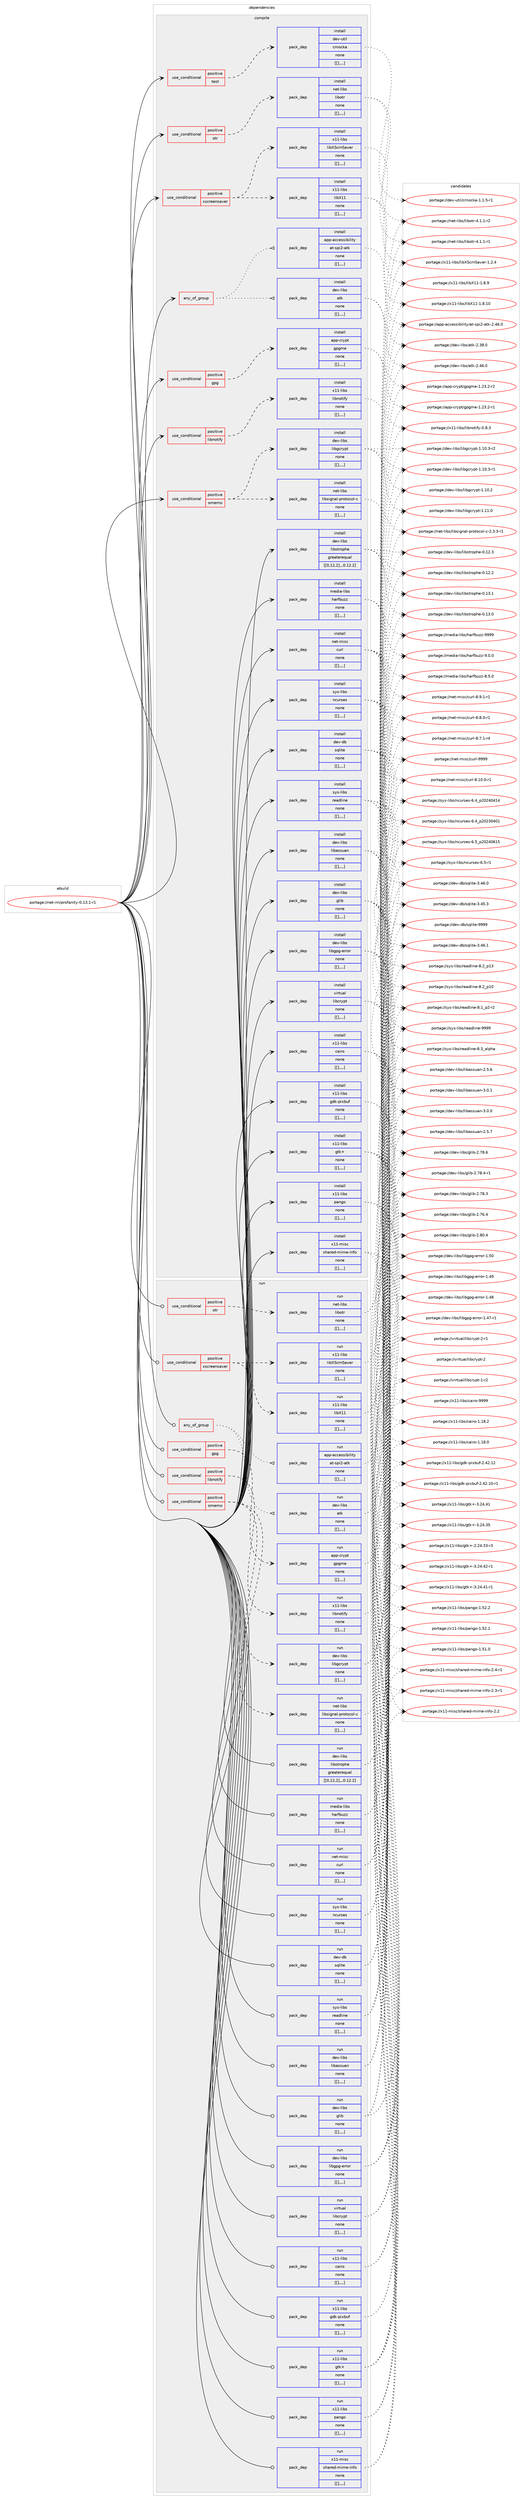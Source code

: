 digraph prolog {

# *************
# Graph options
# *************

newrank=true;
concentrate=true;
compound=true;
graph [rankdir=LR,fontname=Helvetica,fontsize=10,ranksep=1.5];#, ranksep=2.5, nodesep=0.2];
edge  [arrowhead=vee];
node  [fontname=Helvetica,fontsize=10];

# **********
# The ebuild
# **********

subgraph cluster_leftcol {
color=gray;
label=<<i>ebuild</i>>;
id [label="portage://net-im/profanity-0.13.1-r1", color=red, width=4, href="../net-im/profanity-0.13.1-r1.svg"];
}

# ****************
# The dependencies
# ****************

subgraph cluster_midcol {
color=gray;
label=<<i>dependencies</i>>;
subgraph cluster_compile {
fillcolor="#eeeeee";
style=filled;
label=<<i>compile</i>>;
subgraph any2589 {
dependency372083 [label=<<TABLE BORDER="0" CELLBORDER="1" CELLSPACING="0" CELLPADDING="4"><TR><TD CELLPADDING="10">any_of_group</TD></TR></TABLE>>, shape=none, color=red];subgraph pack272638 {
dependency372084 [label=<<TABLE BORDER="0" CELLBORDER="1" CELLSPACING="0" CELLPADDING="4" WIDTH="220"><TR><TD ROWSPAN="6" CELLPADDING="30">pack_dep</TD></TR><TR><TD WIDTH="110">install</TD></TR><TR><TD>app-accessibility</TD></TR><TR><TD>at-spi2-atk</TD></TR><TR><TD>none</TD></TR><TR><TD>[[],,,,]</TD></TR></TABLE>>, shape=none, color=blue];
}
dependency372083:e -> dependency372084:w [weight=20,style="dotted",arrowhead="oinv"];
subgraph pack272639 {
dependency372085 [label=<<TABLE BORDER="0" CELLBORDER="1" CELLSPACING="0" CELLPADDING="4" WIDTH="220"><TR><TD ROWSPAN="6" CELLPADDING="30">pack_dep</TD></TR><TR><TD WIDTH="110">install</TD></TR><TR><TD>dev-libs</TD></TR><TR><TD>atk</TD></TR><TR><TD>none</TD></TR><TR><TD>[[],,,,]</TD></TR></TABLE>>, shape=none, color=blue];
}
dependency372083:e -> dependency372085:w [weight=20,style="dotted",arrowhead="oinv"];
}
id:e -> dependency372083:w [weight=20,style="solid",arrowhead="vee"];
subgraph cond96678 {
dependency372086 [label=<<TABLE BORDER="0" CELLBORDER="1" CELLSPACING="0" CELLPADDING="4"><TR><TD ROWSPAN="3" CELLPADDING="10">use_conditional</TD></TR><TR><TD>positive</TD></TR><TR><TD>gpg</TD></TR></TABLE>>, shape=none, color=red];
subgraph pack272640 {
dependency372087 [label=<<TABLE BORDER="0" CELLBORDER="1" CELLSPACING="0" CELLPADDING="4" WIDTH="220"><TR><TD ROWSPAN="6" CELLPADDING="30">pack_dep</TD></TR><TR><TD WIDTH="110">install</TD></TR><TR><TD>app-crypt</TD></TR><TR><TD>gpgme</TD></TR><TR><TD>none</TD></TR><TR><TD>[[],,,,]</TD></TR></TABLE>>, shape=none, color=blue];
}
dependency372086:e -> dependency372087:w [weight=20,style="dashed",arrowhead="vee"];
}
id:e -> dependency372086:w [weight=20,style="solid",arrowhead="vee"];
subgraph cond96679 {
dependency372088 [label=<<TABLE BORDER="0" CELLBORDER="1" CELLSPACING="0" CELLPADDING="4"><TR><TD ROWSPAN="3" CELLPADDING="10">use_conditional</TD></TR><TR><TD>positive</TD></TR><TR><TD>libnotify</TD></TR></TABLE>>, shape=none, color=red];
subgraph pack272641 {
dependency372089 [label=<<TABLE BORDER="0" CELLBORDER="1" CELLSPACING="0" CELLPADDING="4" WIDTH="220"><TR><TD ROWSPAN="6" CELLPADDING="30">pack_dep</TD></TR><TR><TD WIDTH="110">install</TD></TR><TR><TD>x11-libs</TD></TR><TR><TD>libnotify</TD></TR><TR><TD>none</TD></TR><TR><TD>[[],,,,]</TD></TR></TABLE>>, shape=none, color=blue];
}
dependency372088:e -> dependency372089:w [weight=20,style="dashed",arrowhead="vee"];
}
id:e -> dependency372088:w [weight=20,style="solid",arrowhead="vee"];
subgraph cond96680 {
dependency372090 [label=<<TABLE BORDER="0" CELLBORDER="1" CELLSPACING="0" CELLPADDING="4"><TR><TD ROWSPAN="3" CELLPADDING="10">use_conditional</TD></TR><TR><TD>positive</TD></TR><TR><TD>omemo</TD></TR></TABLE>>, shape=none, color=red];
subgraph pack272642 {
dependency372091 [label=<<TABLE BORDER="0" CELLBORDER="1" CELLSPACING="0" CELLPADDING="4" WIDTH="220"><TR><TD ROWSPAN="6" CELLPADDING="30">pack_dep</TD></TR><TR><TD WIDTH="110">install</TD></TR><TR><TD>dev-libs</TD></TR><TR><TD>libgcrypt</TD></TR><TR><TD>none</TD></TR><TR><TD>[[],,,,]</TD></TR></TABLE>>, shape=none, color=blue];
}
dependency372090:e -> dependency372091:w [weight=20,style="dashed",arrowhead="vee"];
subgraph pack272643 {
dependency372092 [label=<<TABLE BORDER="0" CELLBORDER="1" CELLSPACING="0" CELLPADDING="4" WIDTH="220"><TR><TD ROWSPAN="6" CELLPADDING="30">pack_dep</TD></TR><TR><TD WIDTH="110">install</TD></TR><TR><TD>net-libs</TD></TR><TR><TD>libsignal-protocol-c</TD></TR><TR><TD>none</TD></TR><TR><TD>[[],,,,]</TD></TR></TABLE>>, shape=none, color=blue];
}
dependency372090:e -> dependency372092:w [weight=20,style="dashed",arrowhead="vee"];
}
id:e -> dependency372090:w [weight=20,style="solid",arrowhead="vee"];
subgraph cond96681 {
dependency372093 [label=<<TABLE BORDER="0" CELLBORDER="1" CELLSPACING="0" CELLPADDING="4"><TR><TD ROWSPAN="3" CELLPADDING="10">use_conditional</TD></TR><TR><TD>positive</TD></TR><TR><TD>otr</TD></TR></TABLE>>, shape=none, color=red];
subgraph pack272644 {
dependency372094 [label=<<TABLE BORDER="0" CELLBORDER="1" CELLSPACING="0" CELLPADDING="4" WIDTH="220"><TR><TD ROWSPAN="6" CELLPADDING="30">pack_dep</TD></TR><TR><TD WIDTH="110">install</TD></TR><TR><TD>net-libs</TD></TR><TR><TD>libotr</TD></TR><TR><TD>none</TD></TR><TR><TD>[[],,,,]</TD></TR></TABLE>>, shape=none, color=blue];
}
dependency372093:e -> dependency372094:w [weight=20,style="dashed",arrowhead="vee"];
}
id:e -> dependency372093:w [weight=20,style="solid",arrowhead="vee"];
subgraph cond96682 {
dependency372095 [label=<<TABLE BORDER="0" CELLBORDER="1" CELLSPACING="0" CELLPADDING="4"><TR><TD ROWSPAN="3" CELLPADDING="10">use_conditional</TD></TR><TR><TD>positive</TD></TR><TR><TD>test</TD></TR></TABLE>>, shape=none, color=red];
subgraph pack272645 {
dependency372096 [label=<<TABLE BORDER="0" CELLBORDER="1" CELLSPACING="0" CELLPADDING="4" WIDTH="220"><TR><TD ROWSPAN="6" CELLPADDING="30">pack_dep</TD></TR><TR><TD WIDTH="110">install</TD></TR><TR><TD>dev-util</TD></TR><TR><TD>cmocka</TD></TR><TR><TD>none</TD></TR><TR><TD>[[],,,,]</TD></TR></TABLE>>, shape=none, color=blue];
}
dependency372095:e -> dependency372096:w [weight=20,style="dashed",arrowhead="vee"];
}
id:e -> dependency372095:w [weight=20,style="solid",arrowhead="vee"];
subgraph cond96683 {
dependency372097 [label=<<TABLE BORDER="0" CELLBORDER="1" CELLSPACING="0" CELLPADDING="4"><TR><TD ROWSPAN="3" CELLPADDING="10">use_conditional</TD></TR><TR><TD>positive</TD></TR><TR><TD>xscreensaver</TD></TR></TABLE>>, shape=none, color=red];
subgraph pack272646 {
dependency372098 [label=<<TABLE BORDER="0" CELLBORDER="1" CELLSPACING="0" CELLPADDING="4" WIDTH="220"><TR><TD ROWSPAN="6" CELLPADDING="30">pack_dep</TD></TR><TR><TD WIDTH="110">install</TD></TR><TR><TD>x11-libs</TD></TR><TR><TD>libXScrnSaver</TD></TR><TR><TD>none</TD></TR><TR><TD>[[],,,,]</TD></TR></TABLE>>, shape=none, color=blue];
}
dependency372097:e -> dependency372098:w [weight=20,style="dashed",arrowhead="vee"];
subgraph pack272647 {
dependency372099 [label=<<TABLE BORDER="0" CELLBORDER="1" CELLSPACING="0" CELLPADDING="4" WIDTH="220"><TR><TD ROWSPAN="6" CELLPADDING="30">pack_dep</TD></TR><TR><TD WIDTH="110">install</TD></TR><TR><TD>x11-libs</TD></TR><TR><TD>libX11</TD></TR><TR><TD>none</TD></TR><TR><TD>[[],,,,]</TD></TR></TABLE>>, shape=none, color=blue];
}
dependency372097:e -> dependency372099:w [weight=20,style="dashed",arrowhead="vee"];
}
id:e -> dependency372097:w [weight=20,style="solid",arrowhead="vee"];
subgraph pack272648 {
dependency372100 [label=<<TABLE BORDER="0" CELLBORDER="1" CELLSPACING="0" CELLPADDING="4" WIDTH="220"><TR><TD ROWSPAN="6" CELLPADDING="30">pack_dep</TD></TR><TR><TD WIDTH="110">install</TD></TR><TR><TD>dev-db</TD></TR><TR><TD>sqlite</TD></TR><TR><TD>none</TD></TR><TR><TD>[[],,,,]</TD></TR></TABLE>>, shape=none, color=blue];
}
id:e -> dependency372100:w [weight=20,style="solid",arrowhead="vee"];
subgraph pack272649 {
dependency372101 [label=<<TABLE BORDER="0" CELLBORDER="1" CELLSPACING="0" CELLPADDING="4" WIDTH="220"><TR><TD ROWSPAN="6" CELLPADDING="30">pack_dep</TD></TR><TR><TD WIDTH="110">install</TD></TR><TR><TD>dev-libs</TD></TR><TR><TD>glib</TD></TR><TR><TD>none</TD></TR><TR><TD>[[],,,,]</TD></TR></TABLE>>, shape=none, color=blue];
}
id:e -> dependency372101:w [weight=20,style="solid",arrowhead="vee"];
subgraph pack272650 {
dependency372102 [label=<<TABLE BORDER="0" CELLBORDER="1" CELLSPACING="0" CELLPADDING="4" WIDTH="220"><TR><TD ROWSPAN="6" CELLPADDING="30">pack_dep</TD></TR><TR><TD WIDTH="110">install</TD></TR><TR><TD>dev-libs</TD></TR><TR><TD>libassuan</TD></TR><TR><TD>none</TD></TR><TR><TD>[[],,,,]</TD></TR></TABLE>>, shape=none, color=blue];
}
id:e -> dependency372102:w [weight=20,style="solid",arrowhead="vee"];
subgraph pack272651 {
dependency372103 [label=<<TABLE BORDER="0" CELLBORDER="1" CELLSPACING="0" CELLPADDING="4" WIDTH="220"><TR><TD ROWSPAN="6" CELLPADDING="30">pack_dep</TD></TR><TR><TD WIDTH="110">install</TD></TR><TR><TD>dev-libs</TD></TR><TR><TD>libgpg-error</TD></TR><TR><TD>none</TD></TR><TR><TD>[[],,,,]</TD></TR></TABLE>>, shape=none, color=blue];
}
id:e -> dependency372103:w [weight=20,style="solid",arrowhead="vee"];
subgraph pack272652 {
dependency372104 [label=<<TABLE BORDER="0" CELLBORDER="1" CELLSPACING="0" CELLPADDING="4" WIDTH="220"><TR><TD ROWSPAN="6" CELLPADDING="30">pack_dep</TD></TR><TR><TD WIDTH="110">install</TD></TR><TR><TD>dev-libs</TD></TR><TR><TD>libstrophe</TD></TR><TR><TD>greaterequal</TD></TR><TR><TD>[[0,12,2],,,0.12.2]</TD></TR></TABLE>>, shape=none, color=blue];
}
id:e -> dependency372104:w [weight=20,style="solid",arrowhead="vee"];
subgraph pack272653 {
dependency372105 [label=<<TABLE BORDER="0" CELLBORDER="1" CELLSPACING="0" CELLPADDING="4" WIDTH="220"><TR><TD ROWSPAN="6" CELLPADDING="30">pack_dep</TD></TR><TR><TD WIDTH="110">install</TD></TR><TR><TD>media-libs</TD></TR><TR><TD>harfbuzz</TD></TR><TR><TD>none</TD></TR><TR><TD>[[],,,,]</TD></TR></TABLE>>, shape=none, color=blue];
}
id:e -> dependency372105:w [weight=20,style="solid",arrowhead="vee"];
subgraph pack272654 {
dependency372106 [label=<<TABLE BORDER="0" CELLBORDER="1" CELLSPACING="0" CELLPADDING="4" WIDTH="220"><TR><TD ROWSPAN="6" CELLPADDING="30">pack_dep</TD></TR><TR><TD WIDTH="110">install</TD></TR><TR><TD>net-misc</TD></TR><TR><TD>curl</TD></TR><TR><TD>none</TD></TR><TR><TD>[[],,,,]</TD></TR></TABLE>>, shape=none, color=blue];
}
id:e -> dependency372106:w [weight=20,style="solid",arrowhead="vee"];
subgraph pack272655 {
dependency372107 [label=<<TABLE BORDER="0" CELLBORDER="1" CELLSPACING="0" CELLPADDING="4" WIDTH="220"><TR><TD ROWSPAN="6" CELLPADDING="30">pack_dep</TD></TR><TR><TD WIDTH="110">install</TD></TR><TR><TD>sys-libs</TD></TR><TR><TD>ncurses</TD></TR><TR><TD>none</TD></TR><TR><TD>[[],,,,]</TD></TR></TABLE>>, shape=none, color=blue];
}
id:e -> dependency372107:w [weight=20,style="solid",arrowhead="vee"];
subgraph pack272656 {
dependency372108 [label=<<TABLE BORDER="0" CELLBORDER="1" CELLSPACING="0" CELLPADDING="4" WIDTH="220"><TR><TD ROWSPAN="6" CELLPADDING="30">pack_dep</TD></TR><TR><TD WIDTH="110">install</TD></TR><TR><TD>sys-libs</TD></TR><TR><TD>readline</TD></TR><TR><TD>none</TD></TR><TR><TD>[[],,,,]</TD></TR></TABLE>>, shape=none, color=blue];
}
id:e -> dependency372108:w [weight=20,style="solid",arrowhead="vee"];
subgraph pack272657 {
dependency372109 [label=<<TABLE BORDER="0" CELLBORDER="1" CELLSPACING="0" CELLPADDING="4" WIDTH="220"><TR><TD ROWSPAN="6" CELLPADDING="30">pack_dep</TD></TR><TR><TD WIDTH="110">install</TD></TR><TR><TD>virtual</TD></TR><TR><TD>libcrypt</TD></TR><TR><TD>none</TD></TR><TR><TD>[[],,,,]</TD></TR></TABLE>>, shape=none, color=blue];
}
id:e -> dependency372109:w [weight=20,style="solid",arrowhead="vee"];
subgraph pack272658 {
dependency372110 [label=<<TABLE BORDER="0" CELLBORDER="1" CELLSPACING="0" CELLPADDING="4" WIDTH="220"><TR><TD ROWSPAN="6" CELLPADDING="30">pack_dep</TD></TR><TR><TD WIDTH="110">install</TD></TR><TR><TD>x11-libs</TD></TR><TR><TD>cairo</TD></TR><TR><TD>none</TD></TR><TR><TD>[[],,,,]</TD></TR></TABLE>>, shape=none, color=blue];
}
id:e -> dependency372110:w [weight=20,style="solid",arrowhead="vee"];
subgraph pack272659 {
dependency372111 [label=<<TABLE BORDER="0" CELLBORDER="1" CELLSPACING="0" CELLPADDING="4" WIDTH="220"><TR><TD ROWSPAN="6" CELLPADDING="30">pack_dep</TD></TR><TR><TD WIDTH="110">install</TD></TR><TR><TD>x11-libs</TD></TR><TR><TD>gdk-pixbuf</TD></TR><TR><TD>none</TD></TR><TR><TD>[[],,,,]</TD></TR></TABLE>>, shape=none, color=blue];
}
id:e -> dependency372111:w [weight=20,style="solid",arrowhead="vee"];
subgraph pack272660 {
dependency372112 [label=<<TABLE BORDER="0" CELLBORDER="1" CELLSPACING="0" CELLPADDING="4" WIDTH="220"><TR><TD ROWSPAN="6" CELLPADDING="30">pack_dep</TD></TR><TR><TD WIDTH="110">install</TD></TR><TR><TD>x11-libs</TD></TR><TR><TD>gtk+</TD></TR><TR><TD>none</TD></TR><TR><TD>[[],,,,]</TD></TR></TABLE>>, shape=none, color=blue];
}
id:e -> dependency372112:w [weight=20,style="solid",arrowhead="vee"];
subgraph pack272661 {
dependency372113 [label=<<TABLE BORDER="0" CELLBORDER="1" CELLSPACING="0" CELLPADDING="4" WIDTH="220"><TR><TD ROWSPAN="6" CELLPADDING="30">pack_dep</TD></TR><TR><TD WIDTH="110">install</TD></TR><TR><TD>x11-libs</TD></TR><TR><TD>pango</TD></TR><TR><TD>none</TD></TR><TR><TD>[[],,,,]</TD></TR></TABLE>>, shape=none, color=blue];
}
id:e -> dependency372113:w [weight=20,style="solid",arrowhead="vee"];
subgraph pack272662 {
dependency372114 [label=<<TABLE BORDER="0" CELLBORDER="1" CELLSPACING="0" CELLPADDING="4" WIDTH="220"><TR><TD ROWSPAN="6" CELLPADDING="30">pack_dep</TD></TR><TR><TD WIDTH="110">install</TD></TR><TR><TD>x11-misc</TD></TR><TR><TD>shared-mime-info</TD></TR><TR><TD>none</TD></TR><TR><TD>[[],,,,]</TD></TR></TABLE>>, shape=none, color=blue];
}
id:e -> dependency372114:w [weight=20,style="solid",arrowhead="vee"];
}
subgraph cluster_compileandrun {
fillcolor="#eeeeee";
style=filled;
label=<<i>compile and run</i>>;
}
subgraph cluster_run {
fillcolor="#eeeeee";
style=filled;
label=<<i>run</i>>;
subgraph any2590 {
dependency372115 [label=<<TABLE BORDER="0" CELLBORDER="1" CELLSPACING="0" CELLPADDING="4"><TR><TD CELLPADDING="10">any_of_group</TD></TR></TABLE>>, shape=none, color=red];subgraph pack272663 {
dependency372116 [label=<<TABLE BORDER="0" CELLBORDER="1" CELLSPACING="0" CELLPADDING="4" WIDTH="220"><TR><TD ROWSPAN="6" CELLPADDING="30">pack_dep</TD></TR><TR><TD WIDTH="110">run</TD></TR><TR><TD>app-accessibility</TD></TR><TR><TD>at-spi2-atk</TD></TR><TR><TD>none</TD></TR><TR><TD>[[],,,,]</TD></TR></TABLE>>, shape=none, color=blue];
}
dependency372115:e -> dependency372116:w [weight=20,style="dotted",arrowhead="oinv"];
subgraph pack272664 {
dependency372117 [label=<<TABLE BORDER="0" CELLBORDER="1" CELLSPACING="0" CELLPADDING="4" WIDTH="220"><TR><TD ROWSPAN="6" CELLPADDING="30">pack_dep</TD></TR><TR><TD WIDTH="110">run</TD></TR><TR><TD>dev-libs</TD></TR><TR><TD>atk</TD></TR><TR><TD>none</TD></TR><TR><TD>[[],,,,]</TD></TR></TABLE>>, shape=none, color=blue];
}
dependency372115:e -> dependency372117:w [weight=20,style="dotted",arrowhead="oinv"];
}
id:e -> dependency372115:w [weight=20,style="solid",arrowhead="odot"];
subgraph cond96684 {
dependency372118 [label=<<TABLE BORDER="0" CELLBORDER="1" CELLSPACING="0" CELLPADDING="4"><TR><TD ROWSPAN="3" CELLPADDING="10">use_conditional</TD></TR><TR><TD>positive</TD></TR><TR><TD>gpg</TD></TR></TABLE>>, shape=none, color=red];
subgraph pack272665 {
dependency372119 [label=<<TABLE BORDER="0" CELLBORDER="1" CELLSPACING="0" CELLPADDING="4" WIDTH="220"><TR><TD ROWSPAN="6" CELLPADDING="30">pack_dep</TD></TR><TR><TD WIDTH="110">run</TD></TR><TR><TD>app-crypt</TD></TR><TR><TD>gpgme</TD></TR><TR><TD>none</TD></TR><TR><TD>[[],,,,]</TD></TR></TABLE>>, shape=none, color=blue];
}
dependency372118:e -> dependency372119:w [weight=20,style="dashed",arrowhead="vee"];
}
id:e -> dependency372118:w [weight=20,style="solid",arrowhead="odot"];
subgraph cond96685 {
dependency372120 [label=<<TABLE BORDER="0" CELLBORDER="1" CELLSPACING="0" CELLPADDING="4"><TR><TD ROWSPAN="3" CELLPADDING="10">use_conditional</TD></TR><TR><TD>positive</TD></TR><TR><TD>libnotify</TD></TR></TABLE>>, shape=none, color=red];
subgraph pack272666 {
dependency372121 [label=<<TABLE BORDER="0" CELLBORDER="1" CELLSPACING="0" CELLPADDING="4" WIDTH="220"><TR><TD ROWSPAN="6" CELLPADDING="30">pack_dep</TD></TR><TR><TD WIDTH="110">run</TD></TR><TR><TD>x11-libs</TD></TR><TR><TD>libnotify</TD></TR><TR><TD>none</TD></TR><TR><TD>[[],,,,]</TD></TR></TABLE>>, shape=none, color=blue];
}
dependency372120:e -> dependency372121:w [weight=20,style="dashed",arrowhead="vee"];
}
id:e -> dependency372120:w [weight=20,style="solid",arrowhead="odot"];
subgraph cond96686 {
dependency372122 [label=<<TABLE BORDER="0" CELLBORDER="1" CELLSPACING="0" CELLPADDING="4"><TR><TD ROWSPAN="3" CELLPADDING="10">use_conditional</TD></TR><TR><TD>positive</TD></TR><TR><TD>omemo</TD></TR></TABLE>>, shape=none, color=red];
subgraph pack272667 {
dependency372123 [label=<<TABLE BORDER="0" CELLBORDER="1" CELLSPACING="0" CELLPADDING="4" WIDTH="220"><TR><TD ROWSPAN="6" CELLPADDING="30">pack_dep</TD></TR><TR><TD WIDTH="110">run</TD></TR><TR><TD>dev-libs</TD></TR><TR><TD>libgcrypt</TD></TR><TR><TD>none</TD></TR><TR><TD>[[],,,,]</TD></TR></TABLE>>, shape=none, color=blue];
}
dependency372122:e -> dependency372123:w [weight=20,style="dashed",arrowhead="vee"];
subgraph pack272668 {
dependency372124 [label=<<TABLE BORDER="0" CELLBORDER="1" CELLSPACING="0" CELLPADDING="4" WIDTH="220"><TR><TD ROWSPAN="6" CELLPADDING="30">pack_dep</TD></TR><TR><TD WIDTH="110">run</TD></TR><TR><TD>net-libs</TD></TR><TR><TD>libsignal-protocol-c</TD></TR><TR><TD>none</TD></TR><TR><TD>[[],,,,]</TD></TR></TABLE>>, shape=none, color=blue];
}
dependency372122:e -> dependency372124:w [weight=20,style="dashed",arrowhead="vee"];
}
id:e -> dependency372122:w [weight=20,style="solid",arrowhead="odot"];
subgraph cond96687 {
dependency372125 [label=<<TABLE BORDER="0" CELLBORDER="1" CELLSPACING="0" CELLPADDING="4"><TR><TD ROWSPAN="3" CELLPADDING="10">use_conditional</TD></TR><TR><TD>positive</TD></TR><TR><TD>otr</TD></TR></TABLE>>, shape=none, color=red];
subgraph pack272669 {
dependency372126 [label=<<TABLE BORDER="0" CELLBORDER="1" CELLSPACING="0" CELLPADDING="4" WIDTH="220"><TR><TD ROWSPAN="6" CELLPADDING="30">pack_dep</TD></TR><TR><TD WIDTH="110">run</TD></TR><TR><TD>net-libs</TD></TR><TR><TD>libotr</TD></TR><TR><TD>none</TD></TR><TR><TD>[[],,,,]</TD></TR></TABLE>>, shape=none, color=blue];
}
dependency372125:e -> dependency372126:w [weight=20,style="dashed",arrowhead="vee"];
}
id:e -> dependency372125:w [weight=20,style="solid",arrowhead="odot"];
subgraph cond96688 {
dependency372127 [label=<<TABLE BORDER="0" CELLBORDER="1" CELLSPACING="0" CELLPADDING="4"><TR><TD ROWSPAN="3" CELLPADDING="10">use_conditional</TD></TR><TR><TD>positive</TD></TR><TR><TD>xscreensaver</TD></TR></TABLE>>, shape=none, color=red];
subgraph pack272670 {
dependency372128 [label=<<TABLE BORDER="0" CELLBORDER="1" CELLSPACING="0" CELLPADDING="4" WIDTH="220"><TR><TD ROWSPAN="6" CELLPADDING="30">pack_dep</TD></TR><TR><TD WIDTH="110">run</TD></TR><TR><TD>x11-libs</TD></TR><TR><TD>libXScrnSaver</TD></TR><TR><TD>none</TD></TR><TR><TD>[[],,,,]</TD></TR></TABLE>>, shape=none, color=blue];
}
dependency372127:e -> dependency372128:w [weight=20,style="dashed",arrowhead="vee"];
subgraph pack272671 {
dependency372129 [label=<<TABLE BORDER="0" CELLBORDER="1" CELLSPACING="0" CELLPADDING="4" WIDTH="220"><TR><TD ROWSPAN="6" CELLPADDING="30">pack_dep</TD></TR><TR><TD WIDTH="110">run</TD></TR><TR><TD>x11-libs</TD></TR><TR><TD>libX11</TD></TR><TR><TD>none</TD></TR><TR><TD>[[],,,,]</TD></TR></TABLE>>, shape=none, color=blue];
}
dependency372127:e -> dependency372129:w [weight=20,style="dashed",arrowhead="vee"];
}
id:e -> dependency372127:w [weight=20,style="solid",arrowhead="odot"];
subgraph pack272672 {
dependency372130 [label=<<TABLE BORDER="0" CELLBORDER="1" CELLSPACING="0" CELLPADDING="4" WIDTH="220"><TR><TD ROWSPAN="6" CELLPADDING="30">pack_dep</TD></TR><TR><TD WIDTH="110">run</TD></TR><TR><TD>dev-db</TD></TR><TR><TD>sqlite</TD></TR><TR><TD>none</TD></TR><TR><TD>[[],,,,]</TD></TR></TABLE>>, shape=none, color=blue];
}
id:e -> dependency372130:w [weight=20,style="solid",arrowhead="odot"];
subgraph pack272673 {
dependency372131 [label=<<TABLE BORDER="0" CELLBORDER="1" CELLSPACING="0" CELLPADDING="4" WIDTH="220"><TR><TD ROWSPAN="6" CELLPADDING="30">pack_dep</TD></TR><TR><TD WIDTH="110">run</TD></TR><TR><TD>dev-libs</TD></TR><TR><TD>glib</TD></TR><TR><TD>none</TD></TR><TR><TD>[[],,,,]</TD></TR></TABLE>>, shape=none, color=blue];
}
id:e -> dependency372131:w [weight=20,style="solid",arrowhead="odot"];
subgraph pack272674 {
dependency372132 [label=<<TABLE BORDER="0" CELLBORDER="1" CELLSPACING="0" CELLPADDING="4" WIDTH="220"><TR><TD ROWSPAN="6" CELLPADDING="30">pack_dep</TD></TR><TR><TD WIDTH="110">run</TD></TR><TR><TD>dev-libs</TD></TR><TR><TD>libassuan</TD></TR><TR><TD>none</TD></TR><TR><TD>[[],,,,]</TD></TR></TABLE>>, shape=none, color=blue];
}
id:e -> dependency372132:w [weight=20,style="solid",arrowhead="odot"];
subgraph pack272675 {
dependency372133 [label=<<TABLE BORDER="0" CELLBORDER="1" CELLSPACING="0" CELLPADDING="4" WIDTH="220"><TR><TD ROWSPAN="6" CELLPADDING="30">pack_dep</TD></TR><TR><TD WIDTH="110">run</TD></TR><TR><TD>dev-libs</TD></TR><TR><TD>libgpg-error</TD></TR><TR><TD>none</TD></TR><TR><TD>[[],,,,]</TD></TR></TABLE>>, shape=none, color=blue];
}
id:e -> dependency372133:w [weight=20,style="solid",arrowhead="odot"];
subgraph pack272676 {
dependency372134 [label=<<TABLE BORDER="0" CELLBORDER="1" CELLSPACING="0" CELLPADDING="4" WIDTH="220"><TR><TD ROWSPAN="6" CELLPADDING="30">pack_dep</TD></TR><TR><TD WIDTH="110">run</TD></TR><TR><TD>dev-libs</TD></TR><TR><TD>libstrophe</TD></TR><TR><TD>greaterequal</TD></TR><TR><TD>[[0,12,2],,,0.12.2]</TD></TR></TABLE>>, shape=none, color=blue];
}
id:e -> dependency372134:w [weight=20,style="solid",arrowhead="odot"];
subgraph pack272677 {
dependency372135 [label=<<TABLE BORDER="0" CELLBORDER="1" CELLSPACING="0" CELLPADDING="4" WIDTH="220"><TR><TD ROWSPAN="6" CELLPADDING="30">pack_dep</TD></TR><TR><TD WIDTH="110">run</TD></TR><TR><TD>media-libs</TD></TR><TR><TD>harfbuzz</TD></TR><TR><TD>none</TD></TR><TR><TD>[[],,,,]</TD></TR></TABLE>>, shape=none, color=blue];
}
id:e -> dependency372135:w [weight=20,style="solid",arrowhead="odot"];
subgraph pack272678 {
dependency372136 [label=<<TABLE BORDER="0" CELLBORDER="1" CELLSPACING="0" CELLPADDING="4" WIDTH="220"><TR><TD ROWSPAN="6" CELLPADDING="30">pack_dep</TD></TR><TR><TD WIDTH="110">run</TD></TR><TR><TD>net-misc</TD></TR><TR><TD>curl</TD></TR><TR><TD>none</TD></TR><TR><TD>[[],,,,]</TD></TR></TABLE>>, shape=none, color=blue];
}
id:e -> dependency372136:w [weight=20,style="solid",arrowhead="odot"];
subgraph pack272679 {
dependency372137 [label=<<TABLE BORDER="0" CELLBORDER="1" CELLSPACING="0" CELLPADDING="4" WIDTH="220"><TR><TD ROWSPAN="6" CELLPADDING="30">pack_dep</TD></TR><TR><TD WIDTH="110">run</TD></TR><TR><TD>sys-libs</TD></TR><TR><TD>ncurses</TD></TR><TR><TD>none</TD></TR><TR><TD>[[],,,,]</TD></TR></TABLE>>, shape=none, color=blue];
}
id:e -> dependency372137:w [weight=20,style="solid",arrowhead="odot"];
subgraph pack272680 {
dependency372138 [label=<<TABLE BORDER="0" CELLBORDER="1" CELLSPACING="0" CELLPADDING="4" WIDTH="220"><TR><TD ROWSPAN="6" CELLPADDING="30">pack_dep</TD></TR><TR><TD WIDTH="110">run</TD></TR><TR><TD>sys-libs</TD></TR><TR><TD>readline</TD></TR><TR><TD>none</TD></TR><TR><TD>[[],,,,]</TD></TR></TABLE>>, shape=none, color=blue];
}
id:e -> dependency372138:w [weight=20,style="solid",arrowhead="odot"];
subgraph pack272681 {
dependency372139 [label=<<TABLE BORDER="0" CELLBORDER="1" CELLSPACING="0" CELLPADDING="4" WIDTH="220"><TR><TD ROWSPAN="6" CELLPADDING="30">pack_dep</TD></TR><TR><TD WIDTH="110">run</TD></TR><TR><TD>virtual</TD></TR><TR><TD>libcrypt</TD></TR><TR><TD>none</TD></TR><TR><TD>[[],,,,]</TD></TR></TABLE>>, shape=none, color=blue];
}
id:e -> dependency372139:w [weight=20,style="solid",arrowhead="odot"];
subgraph pack272682 {
dependency372140 [label=<<TABLE BORDER="0" CELLBORDER="1" CELLSPACING="0" CELLPADDING="4" WIDTH="220"><TR><TD ROWSPAN="6" CELLPADDING="30">pack_dep</TD></TR><TR><TD WIDTH="110">run</TD></TR><TR><TD>x11-libs</TD></TR><TR><TD>cairo</TD></TR><TR><TD>none</TD></TR><TR><TD>[[],,,,]</TD></TR></TABLE>>, shape=none, color=blue];
}
id:e -> dependency372140:w [weight=20,style="solid",arrowhead="odot"];
subgraph pack272683 {
dependency372141 [label=<<TABLE BORDER="0" CELLBORDER="1" CELLSPACING="0" CELLPADDING="4" WIDTH="220"><TR><TD ROWSPAN="6" CELLPADDING="30">pack_dep</TD></TR><TR><TD WIDTH="110">run</TD></TR><TR><TD>x11-libs</TD></TR><TR><TD>gdk-pixbuf</TD></TR><TR><TD>none</TD></TR><TR><TD>[[],,,,]</TD></TR></TABLE>>, shape=none, color=blue];
}
id:e -> dependency372141:w [weight=20,style="solid",arrowhead="odot"];
subgraph pack272684 {
dependency372142 [label=<<TABLE BORDER="0" CELLBORDER="1" CELLSPACING="0" CELLPADDING="4" WIDTH="220"><TR><TD ROWSPAN="6" CELLPADDING="30">pack_dep</TD></TR><TR><TD WIDTH="110">run</TD></TR><TR><TD>x11-libs</TD></TR><TR><TD>gtk+</TD></TR><TR><TD>none</TD></TR><TR><TD>[[],,,,]</TD></TR></TABLE>>, shape=none, color=blue];
}
id:e -> dependency372142:w [weight=20,style="solid",arrowhead="odot"];
subgraph pack272685 {
dependency372143 [label=<<TABLE BORDER="0" CELLBORDER="1" CELLSPACING="0" CELLPADDING="4" WIDTH="220"><TR><TD ROWSPAN="6" CELLPADDING="30">pack_dep</TD></TR><TR><TD WIDTH="110">run</TD></TR><TR><TD>x11-libs</TD></TR><TR><TD>pango</TD></TR><TR><TD>none</TD></TR><TR><TD>[[],,,,]</TD></TR></TABLE>>, shape=none, color=blue];
}
id:e -> dependency372143:w [weight=20,style="solid",arrowhead="odot"];
subgraph pack272686 {
dependency372144 [label=<<TABLE BORDER="0" CELLBORDER="1" CELLSPACING="0" CELLPADDING="4" WIDTH="220"><TR><TD ROWSPAN="6" CELLPADDING="30">pack_dep</TD></TR><TR><TD WIDTH="110">run</TD></TR><TR><TD>x11-misc</TD></TR><TR><TD>shared-mime-info</TD></TR><TR><TD>none</TD></TR><TR><TD>[[],,,,]</TD></TR></TABLE>>, shape=none, color=blue];
}
id:e -> dependency372144:w [weight=20,style="solid",arrowhead="odot"];
}
}

# **************
# The candidates
# **************

subgraph cluster_choices {
rank=same;
color=gray;
label=<<i>candidates</i>>;

subgraph choice272638 {
color=black;
nodesep=1;
choice97112112459799991011151151059810510810511612147971164511511210550459711610745504652544648 [label="portage://app-accessibility/at-spi2-atk-2.46.0", color=red, width=4,href="../app-accessibility/at-spi2-atk-2.46.0.svg"];
dependency372084:e -> choice97112112459799991011151151059810510810511612147971164511511210550459711610745504652544648:w [style=dotted,weight="100"];
}
subgraph choice272639 {
color=black;
nodesep=1;
choice1001011184510810598115479711610745504652544648 [label="portage://dev-libs/atk-2.46.0", color=red, width=4,href="../dev-libs/atk-2.46.0.svg"];
choice1001011184510810598115479711610745504651564648 [label="portage://dev-libs/atk-2.38.0", color=red, width=4,href="../dev-libs/atk-2.38.0.svg"];
dependency372085:e -> choice1001011184510810598115479711610745504652544648:w [style=dotted,weight="100"];
dependency372085:e -> choice1001011184510810598115479711610745504651564648:w [style=dotted,weight="100"];
}
subgraph choice272640 {
color=black;
nodesep=1;
choice97112112459911412111211647103112103109101454946505146504511450 [label="portage://app-crypt/gpgme-1.23.2-r2", color=red, width=4,href="../app-crypt/gpgme-1.23.2-r2.svg"];
choice97112112459911412111211647103112103109101454946505146504511449 [label="portage://app-crypt/gpgme-1.23.2-r1", color=red, width=4,href="../app-crypt/gpgme-1.23.2-r1.svg"];
dependency372087:e -> choice97112112459911412111211647103112103109101454946505146504511450:w [style=dotted,weight="100"];
dependency372087:e -> choice97112112459911412111211647103112103109101454946505146504511449:w [style=dotted,weight="100"];
}
subgraph choice272641 {
color=black;
nodesep=1;
choice120494945108105981154710810598110111116105102121454846564651 [label="portage://x11-libs/libnotify-0.8.3", color=red, width=4,href="../x11-libs/libnotify-0.8.3.svg"];
dependency372089:e -> choice120494945108105981154710810598110111116105102121454846564651:w [style=dotted,weight="100"];
}
subgraph choice272642 {
color=black;
nodesep=1;
choice100101118451081059811547108105981039911412111211645494649494648 [label="portage://dev-libs/libgcrypt-1.11.0", color=red, width=4,href="../dev-libs/libgcrypt-1.11.0.svg"];
choice1001011184510810598115471081059810399114121112116454946494846514511450 [label="portage://dev-libs/libgcrypt-1.10.3-r2", color=red, width=4,href="../dev-libs/libgcrypt-1.10.3-r2.svg"];
choice1001011184510810598115471081059810399114121112116454946494846514511449 [label="portage://dev-libs/libgcrypt-1.10.3-r1", color=red, width=4,href="../dev-libs/libgcrypt-1.10.3-r1.svg"];
choice100101118451081059811547108105981039911412111211645494649484650 [label="portage://dev-libs/libgcrypt-1.10.2", color=red, width=4,href="../dev-libs/libgcrypt-1.10.2.svg"];
dependency372091:e -> choice100101118451081059811547108105981039911412111211645494649494648:w [style=dotted,weight="100"];
dependency372091:e -> choice1001011184510810598115471081059810399114121112116454946494846514511450:w [style=dotted,weight="100"];
dependency372091:e -> choice1001011184510810598115471081059810399114121112116454946494846514511449:w [style=dotted,weight="100"];
dependency372091:e -> choice100101118451081059811547108105981039911412111211645494649484650:w [style=dotted,weight="100"];
}
subgraph choice272643 {
color=black;
nodesep=1;
choice1101011164510810598115471081059811510510311097108451121141111161119911110845994550465146514511449 [label="portage://net-libs/libsignal-protocol-c-2.3.3-r1", color=red, width=4,href="../net-libs/libsignal-protocol-c-2.3.3-r1.svg"];
dependency372092:e -> choice1101011164510810598115471081059811510510311097108451121141111161119911110845994550465146514511449:w [style=dotted,weight="100"];
}
subgraph choice272644 {
color=black;
nodesep=1;
choice110101116451081059811547108105981111161144552464946494511450 [label="portage://net-libs/libotr-4.1.1-r2", color=red, width=4,href="../net-libs/libotr-4.1.1-r2.svg"];
choice110101116451081059811547108105981111161144552464946494511449 [label="portage://net-libs/libotr-4.1.1-r1", color=red, width=4,href="../net-libs/libotr-4.1.1-r1.svg"];
dependency372094:e -> choice110101116451081059811547108105981111161144552464946494511450:w [style=dotted,weight="100"];
dependency372094:e -> choice110101116451081059811547108105981111161144552464946494511449:w [style=dotted,weight="100"];
}
subgraph choice272645 {
color=black;
nodesep=1;
choice10010111845117116105108479910911199107974549464946534511449 [label="portage://dev-util/cmocka-1.1.5-r1", color=red, width=4,href="../dev-util/cmocka-1.1.5-r1.svg"];
dependency372096:e -> choice10010111845117116105108479910911199107974549464946534511449:w [style=dotted,weight="100"];
}
subgraph choice272646 {
color=black;
nodesep=1;
choice1204949451081059811547108105988883991141108397118101114454946504652 [label="portage://x11-libs/libXScrnSaver-1.2.4", color=red, width=4,href="../x11-libs/libXScrnSaver-1.2.4.svg"];
dependency372098:e -> choice1204949451081059811547108105988883991141108397118101114454946504652:w [style=dotted,weight="100"];
}
subgraph choice272647 {
color=black;
nodesep=1;
choice12049494510810598115471081059888494945494656464948 [label="portage://x11-libs/libX11-1.8.10", color=red, width=4,href="../x11-libs/libX11-1.8.10.svg"];
choice120494945108105981154710810598884949454946564657 [label="portage://x11-libs/libX11-1.8.9", color=red, width=4,href="../x11-libs/libX11-1.8.9.svg"];
dependency372099:e -> choice12049494510810598115471081059888494945494656464948:w [style=dotted,weight="100"];
dependency372099:e -> choice120494945108105981154710810598884949454946564657:w [style=dotted,weight="100"];
}
subgraph choice272648 {
color=black;
nodesep=1;
choice1001011184510098471151131081051161014557575757 [label="portage://dev-db/sqlite-9999", color=red, width=4,href="../dev-db/sqlite-9999.svg"];
choice10010111845100984711511310810511610145514652544649 [label="portage://dev-db/sqlite-3.46.1", color=red, width=4,href="../dev-db/sqlite-3.46.1.svg"];
choice10010111845100984711511310810511610145514652544648 [label="portage://dev-db/sqlite-3.46.0", color=red, width=4,href="../dev-db/sqlite-3.46.0.svg"];
choice10010111845100984711511310810511610145514652534651 [label="portage://dev-db/sqlite-3.45.3", color=red, width=4,href="../dev-db/sqlite-3.45.3.svg"];
dependency372100:e -> choice1001011184510098471151131081051161014557575757:w [style=dotted,weight="100"];
dependency372100:e -> choice10010111845100984711511310810511610145514652544649:w [style=dotted,weight="100"];
dependency372100:e -> choice10010111845100984711511310810511610145514652544648:w [style=dotted,weight="100"];
dependency372100:e -> choice10010111845100984711511310810511610145514652534651:w [style=dotted,weight="100"];
}
subgraph choice272649 {
color=black;
nodesep=1;
choice1001011184510810598115471031081059845504656484652 [label="portage://dev-libs/glib-2.80.4", color=red, width=4,href="../dev-libs/glib-2.80.4.svg"];
choice1001011184510810598115471031081059845504655564654 [label="portage://dev-libs/glib-2.78.6", color=red, width=4,href="../dev-libs/glib-2.78.6.svg"];
choice10010111845108105981154710310810598455046555646524511449 [label="portage://dev-libs/glib-2.78.4-r1", color=red, width=4,href="../dev-libs/glib-2.78.4-r1.svg"];
choice1001011184510810598115471031081059845504655564651 [label="portage://dev-libs/glib-2.78.3", color=red, width=4,href="../dev-libs/glib-2.78.3.svg"];
choice1001011184510810598115471031081059845504655544652 [label="portage://dev-libs/glib-2.76.4", color=red, width=4,href="../dev-libs/glib-2.76.4.svg"];
dependency372101:e -> choice1001011184510810598115471031081059845504656484652:w [style=dotted,weight="100"];
dependency372101:e -> choice1001011184510810598115471031081059845504655564654:w [style=dotted,weight="100"];
dependency372101:e -> choice10010111845108105981154710310810598455046555646524511449:w [style=dotted,weight="100"];
dependency372101:e -> choice1001011184510810598115471031081059845504655564651:w [style=dotted,weight="100"];
dependency372101:e -> choice1001011184510810598115471031081059845504655544652:w [style=dotted,weight="100"];
}
subgraph choice272650 {
color=black;
nodesep=1;
choice100101118451081059811547108105989711511511797110455146484649 [label="portage://dev-libs/libassuan-3.0.1", color=red, width=4,href="../dev-libs/libassuan-3.0.1.svg"];
choice100101118451081059811547108105989711511511797110455146484648 [label="portage://dev-libs/libassuan-3.0.0", color=red, width=4,href="../dev-libs/libassuan-3.0.0.svg"];
choice100101118451081059811547108105989711511511797110455046534655 [label="portage://dev-libs/libassuan-2.5.7", color=red, width=4,href="../dev-libs/libassuan-2.5.7.svg"];
choice100101118451081059811547108105989711511511797110455046534654 [label="portage://dev-libs/libassuan-2.5.6", color=red, width=4,href="../dev-libs/libassuan-2.5.6.svg"];
dependency372102:e -> choice100101118451081059811547108105989711511511797110455146484649:w [style=dotted,weight="100"];
dependency372102:e -> choice100101118451081059811547108105989711511511797110455146484648:w [style=dotted,weight="100"];
dependency372102:e -> choice100101118451081059811547108105989711511511797110455046534655:w [style=dotted,weight="100"];
dependency372102:e -> choice100101118451081059811547108105989711511511797110455046534654:w [style=dotted,weight="100"];
}
subgraph choice272651 {
color=black;
nodesep=1;
choice10010111845108105981154710810598103112103451011141141111144549465348 [label="portage://dev-libs/libgpg-error-1.50", color=red, width=4,href="../dev-libs/libgpg-error-1.50.svg"];
choice10010111845108105981154710810598103112103451011141141111144549465257 [label="portage://dev-libs/libgpg-error-1.49", color=red, width=4,href="../dev-libs/libgpg-error-1.49.svg"];
choice10010111845108105981154710810598103112103451011141141111144549465256 [label="portage://dev-libs/libgpg-error-1.48", color=red, width=4,href="../dev-libs/libgpg-error-1.48.svg"];
choice100101118451081059811547108105981031121034510111411411111445494652554511449 [label="portage://dev-libs/libgpg-error-1.47-r1", color=red, width=4,href="../dev-libs/libgpg-error-1.47-r1.svg"];
dependency372103:e -> choice10010111845108105981154710810598103112103451011141141111144549465348:w [style=dotted,weight="100"];
dependency372103:e -> choice10010111845108105981154710810598103112103451011141141111144549465257:w [style=dotted,weight="100"];
dependency372103:e -> choice10010111845108105981154710810598103112103451011141141111144549465256:w [style=dotted,weight="100"];
dependency372103:e -> choice100101118451081059811547108105981031121034510111411411111445494652554511449:w [style=dotted,weight="100"];
}
subgraph choice272652 {
color=black;
nodesep=1;
choice1001011184510810598115471081059811511611411111210410145484649514649 [label="portage://dev-libs/libstrophe-0.13.1", color=red, width=4,href="../dev-libs/libstrophe-0.13.1.svg"];
choice1001011184510810598115471081059811511611411111210410145484649514648 [label="portage://dev-libs/libstrophe-0.13.0", color=red, width=4,href="../dev-libs/libstrophe-0.13.0.svg"];
choice1001011184510810598115471081059811511611411111210410145484649504651 [label="portage://dev-libs/libstrophe-0.12.3", color=red, width=4,href="../dev-libs/libstrophe-0.12.3.svg"];
choice1001011184510810598115471081059811511611411111210410145484649504650 [label="portage://dev-libs/libstrophe-0.12.2", color=red, width=4,href="../dev-libs/libstrophe-0.12.2.svg"];
dependency372104:e -> choice1001011184510810598115471081059811511611411111210410145484649514649:w [style=dotted,weight="100"];
dependency372104:e -> choice1001011184510810598115471081059811511611411111210410145484649514648:w [style=dotted,weight="100"];
dependency372104:e -> choice1001011184510810598115471081059811511611411111210410145484649504651:w [style=dotted,weight="100"];
dependency372104:e -> choice1001011184510810598115471081059811511611411111210410145484649504650:w [style=dotted,weight="100"];
}
subgraph choice272653 {
color=black;
nodesep=1;
choice1091011001059745108105981154710497114102981171221224557575757 [label="portage://media-libs/harfbuzz-9999", color=red, width=4,href="../media-libs/harfbuzz-9999.svg"];
choice109101100105974510810598115471049711410298117122122455746484648 [label="portage://media-libs/harfbuzz-9.0.0", color=red, width=4,href="../media-libs/harfbuzz-9.0.0.svg"];
choice109101100105974510810598115471049711410298117122122455646534648 [label="portage://media-libs/harfbuzz-8.5.0", color=red, width=4,href="../media-libs/harfbuzz-8.5.0.svg"];
dependency372105:e -> choice1091011001059745108105981154710497114102981171221224557575757:w [style=dotted,weight="100"];
dependency372105:e -> choice109101100105974510810598115471049711410298117122122455746484648:w [style=dotted,weight="100"];
dependency372105:e -> choice109101100105974510810598115471049711410298117122122455646534648:w [style=dotted,weight="100"];
}
subgraph choice272654 {
color=black;
nodesep=1;
choice110101116451091051159947991171141084557575757 [label="portage://net-misc/curl-9999", color=red, width=4,href="../net-misc/curl-9999.svg"];
choice11010111645109105115994799117114108455646494846484511449 [label="portage://net-misc/curl-8.10.0-r1", color=red, width=4,href="../net-misc/curl-8.10.0-r1.svg"];
choice110101116451091051159947991171141084556465746494511449 [label="portage://net-misc/curl-8.9.1-r1", color=red, width=4,href="../net-misc/curl-8.9.1-r1.svg"];
choice110101116451091051159947991171141084556465646484511449 [label="portage://net-misc/curl-8.8.0-r1", color=red, width=4,href="../net-misc/curl-8.8.0-r1.svg"];
choice110101116451091051159947991171141084556465546494511452 [label="portage://net-misc/curl-8.7.1-r4", color=red, width=4,href="../net-misc/curl-8.7.1-r4.svg"];
dependency372106:e -> choice110101116451091051159947991171141084557575757:w [style=dotted,weight="100"];
dependency372106:e -> choice11010111645109105115994799117114108455646494846484511449:w [style=dotted,weight="100"];
dependency372106:e -> choice110101116451091051159947991171141084556465746494511449:w [style=dotted,weight="100"];
dependency372106:e -> choice110101116451091051159947991171141084556465646484511449:w [style=dotted,weight="100"];
dependency372106:e -> choice110101116451091051159947991171141084556465546494511452:w [style=dotted,weight="100"];
}
subgraph choice272655 {
color=black;
nodesep=1;
choice1151211154510810598115471109911711411510111545544653951125048505248544953 [label="portage://sys-libs/ncurses-6.5_p20240615", color=red, width=4,href="../sys-libs/ncurses-6.5_p20240615.svg"];
choice11512111545108105981154711099117114115101115455446534511449 [label="portage://sys-libs/ncurses-6.5-r1", color=red, width=4,href="../sys-libs/ncurses-6.5-r1.svg"];
choice1151211154510810598115471109911711411510111545544652951125048505248524952 [label="portage://sys-libs/ncurses-6.4_p20240414", color=red, width=4,href="../sys-libs/ncurses-6.4_p20240414.svg"];
choice1151211154510810598115471109911711411510111545544652951125048505148524849 [label="portage://sys-libs/ncurses-6.4_p20230401", color=red, width=4,href="../sys-libs/ncurses-6.4_p20230401.svg"];
dependency372107:e -> choice1151211154510810598115471109911711411510111545544653951125048505248544953:w [style=dotted,weight="100"];
dependency372107:e -> choice11512111545108105981154711099117114115101115455446534511449:w [style=dotted,weight="100"];
dependency372107:e -> choice1151211154510810598115471109911711411510111545544652951125048505248524952:w [style=dotted,weight="100"];
dependency372107:e -> choice1151211154510810598115471109911711411510111545544652951125048505148524849:w [style=dotted,weight="100"];
}
subgraph choice272656 {
color=black;
nodesep=1;
choice115121115451081059811547114101971001081051101014557575757 [label="portage://sys-libs/readline-9999", color=red, width=4,href="../sys-libs/readline-9999.svg"];
choice1151211154510810598115471141019710010810511010145564651959710811210497 [label="portage://sys-libs/readline-8.3_alpha", color=red, width=4,href="../sys-libs/readline-8.3_alpha.svg"];
choice1151211154510810598115471141019710010810511010145564650951124951 [label="portage://sys-libs/readline-8.2_p13", color=red, width=4,href="../sys-libs/readline-8.2_p13.svg"];
choice1151211154510810598115471141019710010810511010145564650951124948 [label="portage://sys-libs/readline-8.2_p10", color=red, width=4,href="../sys-libs/readline-8.2_p10.svg"];
choice115121115451081059811547114101971001081051101014556464995112504511450 [label="portage://sys-libs/readline-8.1_p2-r2", color=red, width=4,href="../sys-libs/readline-8.1_p2-r2.svg"];
dependency372108:e -> choice115121115451081059811547114101971001081051101014557575757:w [style=dotted,weight="100"];
dependency372108:e -> choice1151211154510810598115471141019710010810511010145564651959710811210497:w [style=dotted,weight="100"];
dependency372108:e -> choice1151211154510810598115471141019710010810511010145564650951124951:w [style=dotted,weight="100"];
dependency372108:e -> choice1151211154510810598115471141019710010810511010145564650951124948:w [style=dotted,weight="100"];
dependency372108:e -> choice115121115451081059811547114101971001081051101014556464995112504511450:w [style=dotted,weight="100"];
}
subgraph choice272657 {
color=black;
nodesep=1;
choice1181051141161179710847108105989911412111211645504511449 [label="portage://virtual/libcrypt-2-r1", color=red, width=4,href="../virtual/libcrypt-2-r1.svg"];
choice118105114116117971084710810598991141211121164550 [label="portage://virtual/libcrypt-2", color=red, width=4,href="../virtual/libcrypt-2.svg"];
choice1181051141161179710847108105989911412111211645494511450 [label="portage://virtual/libcrypt-1-r2", color=red, width=4,href="../virtual/libcrypt-1-r2.svg"];
dependency372109:e -> choice1181051141161179710847108105989911412111211645504511449:w [style=dotted,weight="100"];
dependency372109:e -> choice118105114116117971084710810598991141211121164550:w [style=dotted,weight="100"];
dependency372109:e -> choice1181051141161179710847108105989911412111211645494511450:w [style=dotted,weight="100"];
}
subgraph choice272658 {
color=black;
nodesep=1;
choice120494945108105981154799971051141114557575757 [label="portage://x11-libs/cairo-9999", color=red, width=4,href="../x11-libs/cairo-9999.svg"];
choice1204949451081059811547999710511411145494649564650 [label="portage://x11-libs/cairo-1.18.2", color=red, width=4,href="../x11-libs/cairo-1.18.2.svg"];
choice1204949451081059811547999710511411145494649564648 [label="portage://x11-libs/cairo-1.18.0", color=red, width=4,href="../x11-libs/cairo-1.18.0.svg"];
dependency372110:e -> choice120494945108105981154799971051141114557575757:w [style=dotted,weight="100"];
dependency372110:e -> choice1204949451081059811547999710511411145494649564650:w [style=dotted,weight="100"];
dependency372110:e -> choice1204949451081059811547999710511411145494649564648:w [style=dotted,weight="100"];
}
subgraph choice272659 {
color=black;
nodesep=1;
choice120494945108105981154710310010745112105120981171024550465250464950 [label="portage://x11-libs/gdk-pixbuf-2.42.12", color=red, width=4,href="../x11-libs/gdk-pixbuf-2.42.12.svg"];
choice1204949451081059811547103100107451121051209811710245504652504649484511449 [label="portage://x11-libs/gdk-pixbuf-2.42.10-r1", color=red, width=4,href="../x11-libs/gdk-pixbuf-2.42.10-r1.svg"];
dependency372111:e -> choice120494945108105981154710310010745112105120981171024550465250464950:w [style=dotted,weight="100"];
dependency372111:e -> choice1204949451081059811547103100107451121051209811710245504652504649484511449:w [style=dotted,weight="100"];
}
subgraph choice272660 {
color=black;
nodesep=1;
choice12049494510810598115471031161074345514650524652504511449 [label="portage://x11-libs/gtk+-3.24.42-r1", color=red, width=4,href="../x11-libs/gtk+-3.24.42-r1.svg"];
choice12049494510810598115471031161074345514650524652494511449 [label="portage://x11-libs/gtk+-3.24.41-r1", color=red, width=4,href="../x11-libs/gtk+-3.24.41-r1.svg"];
choice1204949451081059811547103116107434551465052465249 [label="portage://x11-libs/gtk+-3.24.41", color=red, width=4,href="../x11-libs/gtk+-3.24.41.svg"];
choice1204949451081059811547103116107434551465052465153 [label="portage://x11-libs/gtk+-3.24.35", color=red, width=4,href="../x11-libs/gtk+-3.24.35.svg"];
choice12049494510810598115471031161074345504650524651514511451 [label="portage://x11-libs/gtk+-2.24.33-r3", color=red, width=4,href="../x11-libs/gtk+-2.24.33-r3.svg"];
dependency372112:e -> choice12049494510810598115471031161074345514650524652504511449:w [style=dotted,weight="100"];
dependency372112:e -> choice12049494510810598115471031161074345514650524652494511449:w [style=dotted,weight="100"];
dependency372112:e -> choice1204949451081059811547103116107434551465052465249:w [style=dotted,weight="100"];
dependency372112:e -> choice1204949451081059811547103116107434551465052465153:w [style=dotted,weight="100"];
dependency372112:e -> choice12049494510810598115471031161074345504650524651514511451:w [style=dotted,weight="100"];
}
subgraph choice272661 {
color=black;
nodesep=1;
choice12049494510810598115471129711010311145494653504650 [label="portage://x11-libs/pango-1.52.2", color=red, width=4,href="../x11-libs/pango-1.52.2.svg"];
choice12049494510810598115471129711010311145494653504649 [label="portage://x11-libs/pango-1.52.1", color=red, width=4,href="../x11-libs/pango-1.52.1.svg"];
choice12049494510810598115471129711010311145494653494648 [label="portage://x11-libs/pango-1.51.0", color=red, width=4,href="../x11-libs/pango-1.51.0.svg"];
dependency372113:e -> choice12049494510810598115471129711010311145494653504650:w [style=dotted,weight="100"];
dependency372113:e -> choice12049494510810598115471129711010311145494653504649:w [style=dotted,weight="100"];
dependency372113:e -> choice12049494510810598115471129711010311145494653494648:w [style=dotted,weight="100"];
}
subgraph choice272662 {
color=black;
nodesep=1;
choice1204949451091051159947115104971141011004510910510910145105110102111455046524511449 [label="portage://x11-misc/shared-mime-info-2.4-r1", color=red, width=4,href="../x11-misc/shared-mime-info-2.4-r1.svg"];
choice1204949451091051159947115104971141011004510910510910145105110102111455046514511449 [label="portage://x11-misc/shared-mime-info-2.3-r1", color=red, width=4,href="../x11-misc/shared-mime-info-2.3-r1.svg"];
choice120494945109105115994711510497114101100451091051091014510511010211145504650 [label="portage://x11-misc/shared-mime-info-2.2", color=red, width=4,href="../x11-misc/shared-mime-info-2.2.svg"];
dependency372114:e -> choice1204949451091051159947115104971141011004510910510910145105110102111455046524511449:w [style=dotted,weight="100"];
dependency372114:e -> choice1204949451091051159947115104971141011004510910510910145105110102111455046514511449:w [style=dotted,weight="100"];
dependency372114:e -> choice120494945109105115994711510497114101100451091051091014510511010211145504650:w [style=dotted,weight="100"];
}
subgraph choice272663 {
color=black;
nodesep=1;
choice97112112459799991011151151059810510810511612147971164511511210550459711610745504652544648 [label="portage://app-accessibility/at-spi2-atk-2.46.0", color=red, width=4,href="../app-accessibility/at-spi2-atk-2.46.0.svg"];
dependency372116:e -> choice97112112459799991011151151059810510810511612147971164511511210550459711610745504652544648:w [style=dotted,weight="100"];
}
subgraph choice272664 {
color=black;
nodesep=1;
choice1001011184510810598115479711610745504652544648 [label="portage://dev-libs/atk-2.46.0", color=red, width=4,href="../dev-libs/atk-2.46.0.svg"];
choice1001011184510810598115479711610745504651564648 [label="portage://dev-libs/atk-2.38.0", color=red, width=4,href="../dev-libs/atk-2.38.0.svg"];
dependency372117:e -> choice1001011184510810598115479711610745504652544648:w [style=dotted,weight="100"];
dependency372117:e -> choice1001011184510810598115479711610745504651564648:w [style=dotted,weight="100"];
}
subgraph choice272665 {
color=black;
nodesep=1;
choice97112112459911412111211647103112103109101454946505146504511450 [label="portage://app-crypt/gpgme-1.23.2-r2", color=red, width=4,href="../app-crypt/gpgme-1.23.2-r2.svg"];
choice97112112459911412111211647103112103109101454946505146504511449 [label="portage://app-crypt/gpgme-1.23.2-r1", color=red, width=4,href="../app-crypt/gpgme-1.23.2-r1.svg"];
dependency372119:e -> choice97112112459911412111211647103112103109101454946505146504511450:w [style=dotted,weight="100"];
dependency372119:e -> choice97112112459911412111211647103112103109101454946505146504511449:w [style=dotted,weight="100"];
}
subgraph choice272666 {
color=black;
nodesep=1;
choice120494945108105981154710810598110111116105102121454846564651 [label="portage://x11-libs/libnotify-0.8.3", color=red, width=4,href="../x11-libs/libnotify-0.8.3.svg"];
dependency372121:e -> choice120494945108105981154710810598110111116105102121454846564651:w [style=dotted,weight="100"];
}
subgraph choice272667 {
color=black;
nodesep=1;
choice100101118451081059811547108105981039911412111211645494649494648 [label="portage://dev-libs/libgcrypt-1.11.0", color=red, width=4,href="../dev-libs/libgcrypt-1.11.0.svg"];
choice1001011184510810598115471081059810399114121112116454946494846514511450 [label="portage://dev-libs/libgcrypt-1.10.3-r2", color=red, width=4,href="../dev-libs/libgcrypt-1.10.3-r2.svg"];
choice1001011184510810598115471081059810399114121112116454946494846514511449 [label="portage://dev-libs/libgcrypt-1.10.3-r1", color=red, width=4,href="../dev-libs/libgcrypt-1.10.3-r1.svg"];
choice100101118451081059811547108105981039911412111211645494649484650 [label="portage://dev-libs/libgcrypt-1.10.2", color=red, width=4,href="../dev-libs/libgcrypt-1.10.2.svg"];
dependency372123:e -> choice100101118451081059811547108105981039911412111211645494649494648:w [style=dotted,weight="100"];
dependency372123:e -> choice1001011184510810598115471081059810399114121112116454946494846514511450:w [style=dotted,weight="100"];
dependency372123:e -> choice1001011184510810598115471081059810399114121112116454946494846514511449:w [style=dotted,weight="100"];
dependency372123:e -> choice100101118451081059811547108105981039911412111211645494649484650:w [style=dotted,weight="100"];
}
subgraph choice272668 {
color=black;
nodesep=1;
choice1101011164510810598115471081059811510510311097108451121141111161119911110845994550465146514511449 [label="portage://net-libs/libsignal-protocol-c-2.3.3-r1", color=red, width=4,href="../net-libs/libsignal-protocol-c-2.3.3-r1.svg"];
dependency372124:e -> choice1101011164510810598115471081059811510510311097108451121141111161119911110845994550465146514511449:w [style=dotted,weight="100"];
}
subgraph choice272669 {
color=black;
nodesep=1;
choice110101116451081059811547108105981111161144552464946494511450 [label="portage://net-libs/libotr-4.1.1-r2", color=red, width=4,href="../net-libs/libotr-4.1.1-r2.svg"];
choice110101116451081059811547108105981111161144552464946494511449 [label="portage://net-libs/libotr-4.1.1-r1", color=red, width=4,href="../net-libs/libotr-4.1.1-r1.svg"];
dependency372126:e -> choice110101116451081059811547108105981111161144552464946494511450:w [style=dotted,weight="100"];
dependency372126:e -> choice110101116451081059811547108105981111161144552464946494511449:w [style=dotted,weight="100"];
}
subgraph choice272670 {
color=black;
nodesep=1;
choice1204949451081059811547108105988883991141108397118101114454946504652 [label="portage://x11-libs/libXScrnSaver-1.2.4", color=red, width=4,href="../x11-libs/libXScrnSaver-1.2.4.svg"];
dependency372128:e -> choice1204949451081059811547108105988883991141108397118101114454946504652:w [style=dotted,weight="100"];
}
subgraph choice272671 {
color=black;
nodesep=1;
choice12049494510810598115471081059888494945494656464948 [label="portage://x11-libs/libX11-1.8.10", color=red, width=4,href="../x11-libs/libX11-1.8.10.svg"];
choice120494945108105981154710810598884949454946564657 [label="portage://x11-libs/libX11-1.8.9", color=red, width=4,href="../x11-libs/libX11-1.8.9.svg"];
dependency372129:e -> choice12049494510810598115471081059888494945494656464948:w [style=dotted,weight="100"];
dependency372129:e -> choice120494945108105981154710810598884949454946564657:w [style=dotted,weight="100"];
}
subgraph choice272672 {
color=black;
nodesep=1;
choice1001011184510098471151131081051161014557575757 [label="portage://dev-db/sqlite-9999", color=red, width=4,href="../dev-db/sqlite-9999.svg"];
choice10010111845100984711511310810511610145514652544649 [label="portage://dev-db/sqlite-3.46.1", color=red, width=4,href="../dev-db/sqlite-3.46.1.svg"];
choice10010111845100984711511310810511610145514652544648 [label="portage://dev-db/sqlite-3.46.0", color=red, width=4,href="../dev-db/sqlite-3.46.0.svg"];
choice10010111845100984711511310810511610145514652534651 [label="portage://dev-db/sqlite-3.45.3", color=red, width=4,href="../dev-db/sqlite-3.45.3.svg"];
dependency372130:e -> choice1001011184510098471151131081051161014557575757:w [style=dotted,weight="100"];
dependency372130:e -> choice10010111845100984711511310810511610145514652544649:w [style=dotted,weight="100"];
dependency372130:e -> choice10010111845100984711511310810511610145514652544648:w [style=dotted,weight="100"];
dependency372130:e -> choice10010111845100984711511310810511610145514652534651:w [style=dotted,weight="100"];
}
subgraph choice272673 {
color=black;
nodesep=1;
choice1001011184510810598115471031081059845504656484652 [label="portage://dev-libs/glib-2.80.4", color=red, width=4,href="../dev-libs/glib-2.80.4.svg"];
choice1001011184510810598115471031081059845504655564654 [label="portage://dev-libs/glib-2.78.6", color=red, width=4,href="../dev-libs/glib-2.78.6.svg"];
choice10010111845108105981154710310810598455046555646524511449 [label="portage://dev-libs/glib-2.78.4-r1", color=red, width=4,href="../dev-libs/glib-2.78.4-r1.svg"];
choice1001011184510810598115471031081059845504655564651 [label="portage://dev-libs/glib-2.78.3", color=red, width=4,href="../dev-libs/glib-2.78.3.svg"];
choice1001011184510810598115471031081059845504655544652 [label="portage://dev-libs/glib-2.76.4", color=red, width=4,href="../dev-libs/glib-2.76.4.svg"];
dependency372131:e -> choice1001011184510810598115471031081059845504656484652:w [style=dotted,weight="100"];
dependency372131:e -> choice1001011184510810598115471031081059845504655564654:w [style=dotted,weight="100"];
dependency372131:e -> choice10010111845108105981154710310810598455046555646524511449:w [style=dotted,weight="100"];
dependency372131:e -> choice1001011184510810598115471031081059845504655564651:w [style=dotted,weight="100"];
dependency372131:e -> choice1001011184510810598115471031081059845504655544652:w [style=dotted,weight="100"];
}
subgraph choice272674 {
color=black;
nodesep=1;
choice100101118451081059811547108105989711511511797110455146484649 [label="portage://dev-libs/libassuan-3.0.1", color=red, width=4,href="../dev-libs/libassuan-3.0.1.svg"];
choice100101118451081059811547108105989711511511797110455146484648 [label="portage://dev-libs/libassuan-3.0.0", color=red, width=4,href="../dev-libs/libassuan-3.0.0.svg"];
choice100101118451081059811547108105989711511511797110455046534655 [label="portage://dev-libs/libassuan-2.5.7", color=red, width=4,href="../dev-libs/libassuan-2.5.7.svg"];
choice100101118451081059811547108105989711511511797110455046534654 [label="portage://dev-libs/libassuan-2.5.6", color=red, width=4,href="../dev-libs/libassuan-2.5.6.svg"];
dependency372132:e -> choice100101118451081059811547108105989711511511797110455146484649:w [style=dotted,weight="100"];
dependency372132:e -> choice100101118451081059811547108105989711511511797110455146484648:w [style=dotted,weight="100"];
dependency372132:e -> choice100101118451081059811547108105989711511511797110455046534655:w [style=dotted,weight="100"];
dependency372132:e -> choice100101118451081059811547108105989711511511797110455046534654:w [style=dotted,weight="100"];
}
subgraph choice272675 {
color=black;
nodesep=1;
choice10010111845108105981154710810598103112103451011141141111144549465348 [label="portage://dev-libs/libgpg-error-1.50", color=red, width=4,href="../dev-libs/libgpg-error-1.50.svg"];
choice10010111845108105981154710810598103112103451011141141111144549465257 [label="portage://dev-libs/libgpg-error-1.49", color=red, width=4,href="../dev-libs/libgpg-error-1.49.svg"];
choice10010111845108105981154710810598103112103451011141141111144549465256 [label="portage://dev-libs/libgpg-error-1.48", color=red, width=4,href="../dev-libs/libgpg-error-1.48.svg"];
choice100101118451081059811547108105981031121034510111411411111445494652554511449 [label="portage://dev-libs/libgpg-error-1.47-r1", color=red, width=4,href="../dev-libs/libgpg-error-1.47-r1.svg"];
dependency372133:e -> choice10010111845108105981154710810598103112103451011141141111144549465348:w [style=dotted,weight="100"];
dependency372133:e -> choice10010111845108105981154710810598103112103451011141141111144549465257:w [style=dotted,weight="100"];
dependency372133:e -> choice10010111845108105981154710810598103112103451011141141111144549465256:w [style=dotted,weight="100"];
dependency372133:e -> choice100101118451081059811547108105981031121034510111411411111445494652554511449:w [style=dotted,weight="100"];
}
subgraph choice272676 {
color=black;
nodesep=1;
choice1001011184510810598115471081059811511611411111210410145484649514649 [label="portage://dev-libs/libstrophe-0.13.1", color=red, width=4,href="../dev-libs/libstrophe-0.13.1.svg"];
choice1001011184510810598115471081059811511611411111210410145484649514648 [label="portage://dev-libs/libstrophe-0.13.0", color=red, width=4,href="../dev-libs/libstrophe-0.13.0.svg"];
choice1001011184510810598115471081059811511611411111210410145484649504651 [label="portage://dev-libs/libstrophe-0.12.3", color=red, width=4,href="../dev-libs/libstrophe-0.12.3.svg"];
choice1001011184510810598115471081059811511611411111210410145484649504650 [label="portage://dev-libs/libstrophe-0.12.2", color=red, width=4,href="../dev-libs/libstrophe-0.12.2.svg"];
dependency372134:e -> choice1001011184510810598115471081059811511611411111210410145484649514649:w [style=dotted,weight="100"];
dependency372134:e -> choice1001011184510810598115471081059811511611411111210410145484649514648:w [style=dotted,weight="100"];
dependency372134:e -> choice1001011184510810598115471081059811511611411111210410145484649504651:w [style=dotted,weight="100"];
dependency372134:e -> choice1001011184510810598115471081059811511611411111210410145484649504650:w [style=dotted,weight="100"];
}
subgraph choice272677 {
color=black;
nodesep=1;
choice1091011001059745108105981154710497114102981171221224557575757 [label="portage://media-libs/harfbuzz-9999", color=red, width=4,href="../media-libs/harfbuzz-9999.svg"];
choice109101100105974510810598115471049711410298117122122455746484648 [label="portage://media-libs/harfbuzz-9.0.0", color=red, width=4,href="../media-libs/harfbuzz-9.0.0.svg"];
choice109101100105974510810598115471049711410298117122122455646534648 [label="portage://media-libs/harfbuzz-8.5.0", color=red, width=4,href="../media-libs/harfbuzz-8.5.0.svg"];
dependency372135:e -> choice1091011001059745108105981154710497114102981171221224557575757:w [style=dotted,weight="100"];
dependency372135:e -> choice109101100105974510810598115471049711410298117122122455746484648:w [style=dotted,weight="100"];
dependency372135:e -> choice109101100105974510810598115471049711410298117122122455646534648:w [style=dotted,weight="100"];
}
subgraph choice272678 {
color=black;
nodesep=1;
choice110101116451091051159947991171141084557575757 [label="portage://net-misc/curl-9999", color=red, width=4,href="../net-misc/curl-9999.svg"];
choice11010111645109105115994799117114108455646494846484511449 [label="portage://net-misc/curl-8.10.0-r1", color=red, width=4,href="../net-misc/curl-8.10.0-r1.svg"];
choice110101116451091051159947991171141084556465746494511449 [label="portage://net-misc/curl-8.9.1-r1", color=red, width=4,href="../net-misc/curl-8.9.1-r1.svg"];
choice110101116451091051159947991171141084556465646484511449 [label="portage://net-misc/curl-8.8.0-r1", color=red, width=4,href="../net-misc/curl-8.8.0-r1.svg"];
choice110101116451091051159947991171141084556465546494511452 [label="portage://net-misc/curl-8.7.1-r4", color=red, width=4,href="../net-misc/curl-8.7.1-r4.svg"];
dependency372136:e -> choice110101116451091051159947991171141084557575757:w [style=dotted,weight="100"];
dependency372136:e -> choice11010111645109105115994799117114108455646494846484511449:w [style=dotted,weight="100"];
dependency372136:e -> choice110101116451091051159947991171141084556465746494511449:w [style=dotted,weight="100"];
dependency372136:e -> choice110101116451091051159947991171141084556465646484511449:w [style=dotted,weight="100"];
dependency372136:e -> choice110101116451091051159947991171141084556465546494511452:w [style=dotted,weight="100"];
}
subgraph choice272679 {
color=black;
nodesep=1;
choice1151211154510810598115471109911711411510111545544653951125048505248544953 [label="portage://sys-libs/ncurses-6.5_p20240615", color=red, width=4,href="../sys-libs/ncurses-6.5_p20240615.svg"];
choice11512111545108105981154711099117114115101115455446534511449 [label="portage://sys-libs/ncurses-6.5-r1", color=red, width=4,href="../sys-libs/ncurses-6.5-r1.svg"];
choice1151211154510810598115471109911711411510111545544652951125048505248524952 [label="portage://sys-libs/ncurses-6.4_p20240414", color=red, width=4,href="../sys-libs/ncurses-6.4_p20240414.svg"];
choice1151211154510810598115471109911711411510111545544652951125048505148524849 [label="portage://sys-libs/ncurses-6.4_p20230401", color=red, width=4,href="../sys-libs/ncurses-6.4_p20230401.svg"];
dependency372137:e -> choice1151211154510810598115471109911711411510111545544653951125048505248544953:w [style=dotted,weight="100"];
dependency372137:e -> choice11512111545108105981154711099117114115101115455446534511449:w [style=dotted,weight="100"];
dependency372137:e -> choice1151211154510810598115471109911711411510111545544652951125048505248524952:w [style=dotted,weight="100"];
dependency372137:e -> choice1151211154510810598115471109911711411510111545544652951125048505148524849:w [style=dotted,weight="100"];
}
subgraph choice272680 {
color=black;
nodesep=1;
choice115121115451081059811547114101971001081051101014557575757 [label="portage://sys-libs/readline-9999", color=red, width=4,href="../sys-libs/readline-9999.svg"];
choice1151211154510810598115471141019710010810511010145564651959710811210497 [label="portage://sys-libs/readline-8.3_alpha", color=red, width=4,href="../sys-libs/readline-8.3_alpha.svg"];
choice1151211154510810598115471141019710010810511010145564650951124951 [label="portage://sys-libs/readline-8.2_p13", color=red, width=4,href="../sys-libs/readline-8.2_p13.svg"];
choice1151211154510810598115471141019710010810511010145564650951124948 [label="portage://sys-libs/readline-8.2_p10", color=red, width=4,href="../sys-libs/readline-8.2_p10.svg"];
choice115121115451081059811547114101971001081051101014556464995112504511450 [label="portage://sys-libs/readline-8.1_p2-r2", color=red, width=4,href="../sys-libs/readline-8.1_p2-r2.svg"];
dependency372138:e -> choice115121115451081059811547114101971001081051101014557575757:w [style=dotted,weight="100"];
dependency372138:e -> choice1151211154510810598115471141019710010810511010145564651959710811210497:w [style=dotted,weight="100"];
dependency372138:e -> choice1151211154510810598115471141019710010810511010145564650951124951:w [style=dotted,weight="100"];
dependency372138:e -> choice1151211154510810598115471141019710010810511010145564650951124948:w [style=dotted,weight="100"];
dependency372138:e -> choice115121115451081059811547114101971001081051101014556464995112504511450:w [style=dotted,weight="100"];
}
subgraph choice272681 {
color=black;
nodesep=1;
choice1181051141161179710847108105989911412111211645504511449 [label="portage://virtual/libcrypt-2-r1", color=red, width=4,href="../virtual/libcrypt-2-r1.svg"];
choice118105114116117971084710810598991141211121164550 [label="portage://virtual/libcrypt-2", color=red, width=4,href="../virtual/libcrypt-2.svg"];
choice1181051141161179710847108105989911412111211645494511450 [label="portage://virtual/libcrypt-1-r2", color=red, width=4,href="../virtual/libcrypt-1-r2.svg"];
dependency372139:e -> choice1181051141161179710847108105989911412111211645504511449:w [style=dotted,weight="100"];
dependency372139:e -> choice118105114116117971084710810598991141211121164550:w [style=dotted,weight="100"];
dependency372139:e -> choice1181051141161179710847108105989911412111211645494511450:w [style=dotted,weight="100"];
}
subgraph choice272682 {
color=black;
nodesep=1;
choice120494945108105981154799971051141114557575757 [label="portage://x11-libs/cairo-9999", color=red, width=4,href="../x11-libs/cairo-9999.svg"];
choice1204949451081059811547999710511411145494649564650 [label="portage://x11-libs/cairo-1.18.2", color=red, width=4,href="../x11-libs/cairo-1.18.2.svg"];
choice1204949451081059811547999710511411145494649564648 [label="portage://x11-libs/cairo-1.18.0", color=red, width=4,href="../x11-libs/cairo-1.18.0.svg"];
dependency372140:e -> choice120494945108105981154799971051141114557575757:w [style=dotted,weight="100"];
dependency372140:e -> choice1204949451081059811547999710511411145494649564650:w [style=dotted,weight="100"];
dependency372140:e -> choice1204949451081059811547999710511411145494649564648:w [style=dotted,weight="100"];
}
subgraph choice272683 {
color=black;
nodesep=1;
choice120494945108105981154710310010745112105120981171024550465250464950 [label="portage://x11-libs/gdk-pixbuf-2.42.12", color=red, width=4,href="../x11-libs/gdk-pixbuf-2.42.12.svg"];
choice1204949451081059811547103100107451121051209811710245504652504649484511449 [label="portage://x11-libs/gdk-pixbuf-2.42.10-r1", color=red, width=4,href="../x11-libs/gdk-pixbuf-2.42.10-r1.svg"];
dependency372141:e -> choice120494945108105981154710310010745112105120981171024550465250464950:w [style=dotted,weight="100"];
dependency372141:e -> choice1204949451081059811547103100107451121051209811710245504652504649484511449:w [style=dotted,weight="100"];
}
subgraph choice272684 {
color=black;
nodesep=1;
choice12049494510810598115471031161074345514650524652504511449 [label="portage://x11-libs/gtk+-3.24.42-r1", color=red, width=4,href="../x11-libs/gtk+-3.24.42-r1.svg"];
choice12049494510810598115471031161074345514650524652494511449 [label="portage://x11-libs/gtk+-3.24.41-r1", color=red, width=4,href="../x11-libs/gtk+-3.24.41-r1.svg"];
choice1204949451081059811547103116107434551465052465249 [label="portage://x11-libs/gtk+-3.24.41", color=red, width=4,href="../x11-libs/gtk+-3.24.41.svg"];
choice1204949451081059811547103116107434551465052465153 [label="portage://x11-libs/gtk+-3.24.35", color=red, width=4,href="../x11-libs/gtk+-3.24.35.svg"];
choice12049494510810598115471031161074345504650524651514511451 [label="portage://x11-libs/gtk+-2.24.33-r3", color=red, width=4,href="../x11-libs/gtk+-2.24.33-r3.svg"];
dependency372142:e -> choice12049494510810598115471031161074345514650524652504511449:w [style=dotted,weight="100"];
dependency372142:e -> choice12049494510810598115471031161074345514650524652494511449:w [style=dotted,weight="100"];
dependency372142:e -> choice1204949451081059811547103116107434551465052465249:w [style=dotted,weight="100"];
dependency372142:e -> choice1204949451081059811547103116107434551465052465153:w [style=dotted,weight="100"];
dependency372142:e -> choice12049494510810598115471031161074345504650524651514511451:w [style=dotted,weight="100"];
}
subgraph choice272685 {
color=black;
nodesep=1;
choice12049494510810598115471129711010311145494653504650 [label="portage://x11-libs/pango-1.52.2", color=red, width=4,href="../x11-libs/pango-1.52.2.svg"];
choice12049494510810598115471129711010311145494653504649 [label="portage://x11-libs/pango-1.52.1", color=red, width=4,href="../x11-libs/pango-1.52.1.svg"];
choice12049494510810598115471129711010311145494653494648 [label="portage://x11-libs/pango-1.51.0", color=red, width=4,href="../x11-libs/pango-1.51.0.svg"];
dependency372143:e -> choice12049494510810598115471129711010311145494653504650:w [style=dotted,weight="100"];
dependency372143:e -> choice12049494510810598115471129711010311145494653504649:w [style=dotted,weight="100"];
dependency372143:e -> choice12049494510810598115471129711010311145494653494648:w [style=dotted,weight="100"];
}
subgraph choice272686 {
color=black;
nodesep=1;
choice1204949451091051159947115104971141011004510910510910145105110102111455046524511449 [label="portage://x11-misc/shared-mime-info-2.4-r1", color=red, width=4,href="../x11-misc/shared-mime-info-2.4-r1.svg"];
choice1204949451091051159947115104971141011004510910510910145105110102111455046514511449 [label="portage://x11-misc/shared-mime-info-2.3-r1", color=red, width=4,href="../x11-misc/shared-mime-info-2.3-r1.svg"];
choice120494945109105115994711510497114101100451091051091014510511010211145504650 [label="portage://x11-misc/shared-mime-info-2.2", color=red, width=4,href="../x11-misc/shared-mime-info-2.2.svg"];
dependency372144:e -> choice1204949451091051159947115104971141011004510910510910145105110102111455046524511449:w [style=dotted,weight="100"];
dependency372144:e -> choice1204949451091051159947115104971141011004510910510910145105110102111455046514511449:w [style=dotted,weight="100"];
dependency372144:e -> choice120494945109105115994711510497114101100451091051091014510511010211145504650:w [style=dotted,weight="100"];
}
}

}

